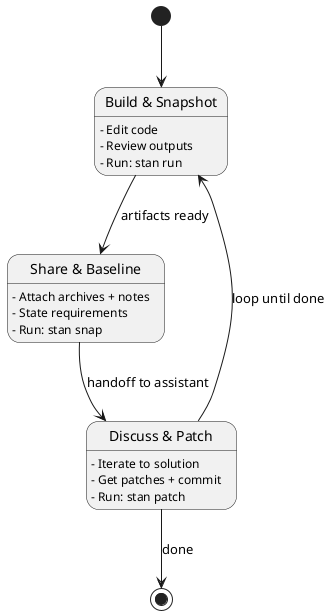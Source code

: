 @startuml stan-loop 

skinparam defaultFontName Monospace

state "Build & Snapshot" as Build
Build: - Edit code
Build: - Review outputs
Build: - Run: stan run

state "Share & Baseline" as Share
Share: - Attach archives + notes
Share: - State requirements
Share: - Run: stan snap

state "Discuss & Patch" as Discuss
Discuss: - Iterate to solution
Discuss: - Get patches + commit
Discuss: - Run: stan patch

[*] --> Build

Build --> Share : artifacts ready
Share --> Discuss : handoff to assistant
Discuss --> Build : loop until done

Discuss --> [*] : done

@enduml
